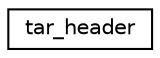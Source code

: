 digraph "Graphical Class Hierarchy"
{
  edge [fontname="Helvetica",fontsize="10",labelfontname="Helvetica",labelfontsize="10"];
  node [fontname="Helvetica",fontsize="10",shape=record];
  rankdir="LR";
  Node1 [label="tar_header",height=0.2,width=0.4,color="black", fillcolor="white", style="filled",URL="$structtar__header.html"];
}
